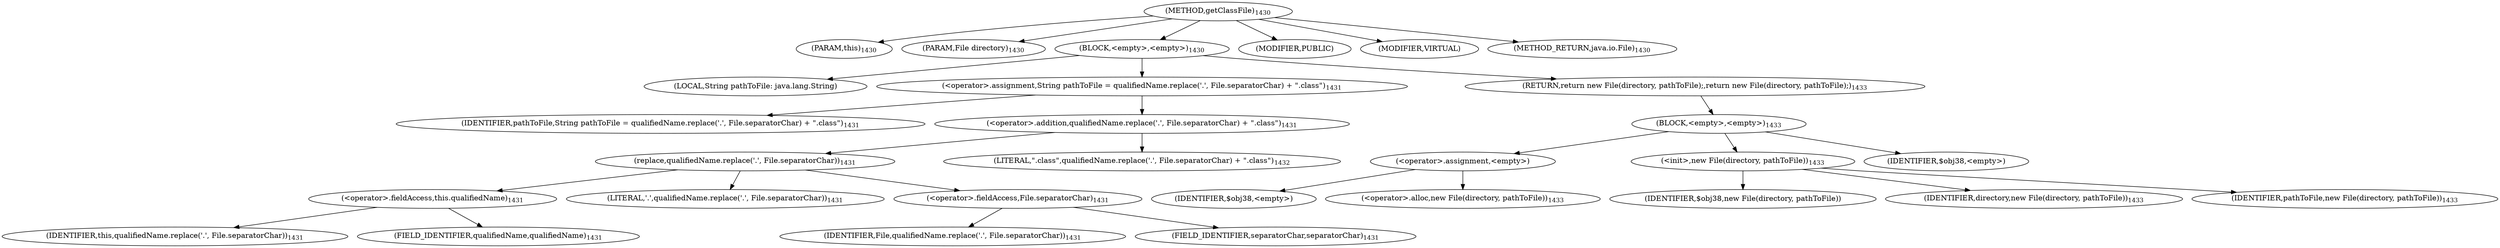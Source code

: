 digraph "getClassFile" {  
"3495" [label = <(METHOD,getClassFile)<SUB>1430</SUB>> ]
"3496" [label = <(PARAM,this)<SUB>1430</SUB>> ]
"3497" [label = <(PARAM,File directory)<SUB>1430</SUB>> ]
"3498" [label = <(BLOCK,&lt;empty&gt;,&lt;empty&gt;)<SUB>1430</SUB>> ]
"3499" [label = <(LOCAL,String pathToFile: java.lang.String)> ]
"3500" [label = <(&lt;operator&gt;.assignment,String pathToFile = qualifiedName.replace('.', File.separatorChar) + &quot;.class&quot;)<SUB>1431</SUB>> ]
"3501" [label = <(IDENTIFIER,pathToFile,String pathToFile = qualifiedName.replace('.', File.separatorChar) + &quot;.class&quot;)<SUB>1431</SUB>> ]
"3502" [label = <(&lt;operator&gt;.addition,qualifiedName.replace('.', File.separatorChar) + &quot;.class&quot;)<SUB>1431</SUB>> ]
"3503" [label = <(replace,qualifiedName.replace('.', File.separatorChar))<SUB>1431</SUB>> ]
"3504" [label = <(&lt;operator&gt;.fieldAccess,this.qualifiedName)<SUB>1431</SUB>> ]
"3505" [label = <(IDENTIFIER,this,qualifiedName.replace('.', File.separatorChar))<SUB>1431</SUB>> ]
"3506" [label = <(FIELD_IDENTIFIER,qualifiedName,qualifiedName)<SUB>1431</SUB>> ]
"3507" [label = <(LITERAL,'.',qualifiedName.replace('.', File.separatorChar))<SUB>1431</SUB>> ]
"3508" [label = <(&lt;operator&gt;.fieldAccess,File.separatorChar)<SUB>1431</SUB>> ]
"3509" [label = <(IDENTIFIER,File,qualifiedName.replace('.', File.separatorChar))<SUB>1431</SUB>> ]
"3510" [label = <(FIELD_IDENTIFIER,separatorChar,separatorChar)<SUB>1431</SUB>> ]
"3511" [label = <(LITERAL,&quot;.class&quot;,qualifiedName.replace('.', File.separatorChar) + &quot;.class&quot;)<SUB>1432</SUB>> ]
"3512" [label = <(RETURN,return new File(directory, pathToFile);,return new File(directory, pathToFile);)<SUB>1433</SUB>> ]
"3513" [label = <(BLOCK,&lt;empty&gt;,&lt;empty&gt;)<SUB>1433</SUB>> ]
"3514" [label = <(&lt;operator&gt;.assignment,&lt;empty&gt;)> ]
"3515" [label = <(IDENTIFIER,$obj38,&lt;empty&gt;)> ]
"3516" [label = <(&lt;operator&gt;.alloc,new File(directory, pathToFile))<SUB>1433</SUB>> ]
"3517" [label = <(&lt;init&gt;,new File(directory, pathToFile))<SUB>1433</SUB>> ]
"3518" [label = <(IDENTIFIER,$obj38,new File(directory, pathToFile))> ]
"3519" [label = <(IDENTIFIER,directory,new File(directory, pathToFile))<SUB>1433</SUB>> ]
"3520" [label = <(IDENTIFIER,pathToFile,new File(directory, pathToFile))<SUB>1433</SUB>> ]
"3521" [label = <(IDENTIFIER,$obj38,&lt;empty&gt;)> ]
"3522" [label = <(MODIFIER,PUBLIC)> ]
"3523" [label = <(MODIFIER,VIRTUAL)> ]
"3524" [label = <(METHOD_RETURN,java.io.File)<SUB>1430</SUB>> ]
  "3495" -> "3496" 
  "3495" -> "3497" 
  "3495" -> "3498" 
  "3495" -> "3522" 
  "3495" -> "3523" 
  "3495" -> "3524" 
  "3498" -> "3499" 
  "3498" -> "3500" 
  "3498" -> "3512" 
  "3500" -> "3501" 
  "3500" -> "3502" 
  "3502" -> "3503" 
  "3502" -> "3511" 
  "3503" -> "3504" 
  "3503" -> "3507" 
  "3503" -> "3508" 
  "3504" -> "3505" 
  "3504" -> "3506" 
  "3508" -> "3509" 
  "3508" -> "3510" 
  "3512" -> "3513" 
  "3513" -> "3514" 
  "3513" -> "3517" 
  "3513" -> "3521" 
  "3514" -> "3515" 
  "3514" -> "3516" 
  "3517" -> "3518" 
  "3517" -> "3519" 
  "3517" -> "3520" 
}
